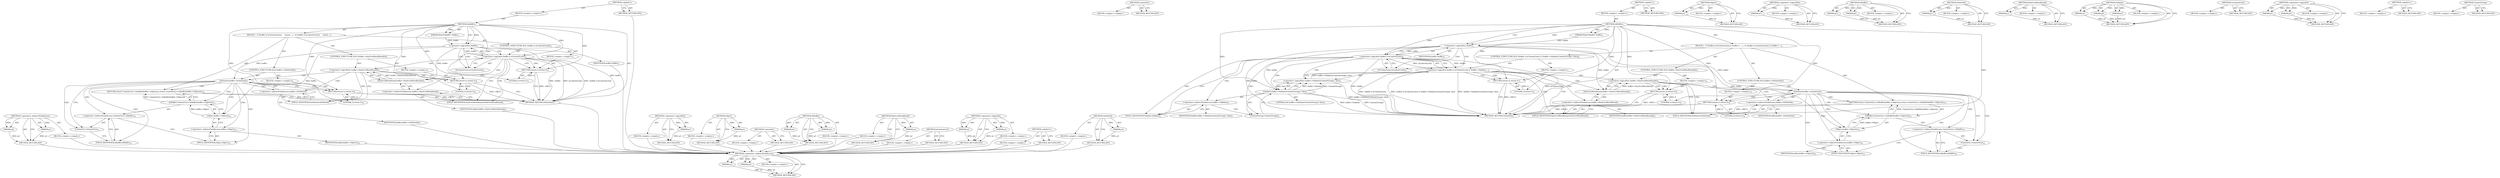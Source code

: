 digraph "ContextGroup" {
vulnerable_82 [label=<(METHOD,&lt;operator&gt;.indirectFieldAccess)>];
vulnerable_83 [label=<(PARAM,p1)>];
vulnerable_84 [label=<(PARAM,p2)>];
vulnerable_85 [label=<(BLOCK,&lt;empty&gt;,&lt;empty&gt;)>];
vulnerable_86 [label=<(METHOD_RETURN,ANY)>];
vulnerable_6 [label=<(METHOD,&lt;global&gt;)<SUB>1</SUB>>];
vulnerable_7 [label=<(BLOCK,&lt;empty&gt;,&lt;empty&gt;)<SUB>1</SUB>>];
vulnerable_8 [label=<(METHOD,isBuffer)<SUB>1</SUB>>];
vulnerable_9 [label=<(PARAM,WebGLBuffer* buffer)<SUB>1</SUB>>];
vulnerable_10 [label=<(BLOCK,{
  if (!buffer || isContextLost())
     return...,{
  if (!buffer || isContextLost())
     return...)<SUB>1</SUB>>];
vulnerable_11 [label=<(CONTROL_STRUCTURE,IF,if (!buffer || isContextLost()))<SUB>2</SUB>>];
vulnerable_12 [label=<(&lt;operator&gt;.logicalOr,!buffer || isContextLost())<SUB>2</SUB>>];
vulnerable_13 [label=<(&lt;operator&gt;.logicalNot,!buffer)<SUB>2</SUB>>];
vulnerable_14 [label=<(IDENTIFIER,buffer,!buffer)<SUB>2</SUB>>];
vulnerable_15 [label=<(isContextLost,isContextLost())<SUB>2</SUB>>];
vulnerable_16 [label=<(BLOCK,&lt;empty&gt;,&lt;empty&gt;)<SUB>3</SUB>>];
vulnerable_17 [label=<(RETURN,return 0;,return 0;)<SUB>3</SUB>>];
vulnerable_18 [label=<(LITERAL,0,return 0;)<SUB>3</SUB>>];
vulnerable_19 [label=<(CONTROL_STRUCTURE,IF,if (!buffer-&gt;HasEverBeenBound()))<SUB>5</SUB>>];
vulnerable_20 [label=<(&lt;operator&gt;.logicalNot,!buffer-&gt;HasEverBeenBound())<SUB>5</SUB>>];
vulnerable_21 [label=<(HasEverBeenBound,buffer-&gt;HasEverBeenBound())<SUB>5</SUB>>];
vulnerable_22 [label=<(&lt;operator&gt;.indirectFieldAccess,buffer-&gt;HasEverBeenBound)<SUB>5</SUB>>];
vulnerable_23 [label=<(IDENTIFIER,buffer,buffer-&gt;HasEverBeenBound())<SUB>5</SUB>>];
vulnerable_24 [label=<(FIELD_IDENTIFIER,HasEverBeenBound,HasEverBeenBound)<SUB>5</SUB>>];
vulnerable_25 [label=<(BLOCK,&lt;empty&gt;,&lt;empty&gt;)<SUB>6</SUB>>];
vulnerable_26 [label=<(RETURN,return 0;,return 0;)<SUB>6</SUB>>];
vulnerable_27 [label=<(LITERAL,0,return 0;)<SUB>6</SUB>>];
vulnerable_28 [label=<(CONTROL_STRUCTURE,IF,if (buffer-&gt;IsDeleted()))<SUB>7</SUB>>];
vulnerable_29 [label=<(IsDeleted,buffer-&gt;IsDeleted())<SUB>7</SUB>>];
vulnerable_30 [label=<(&lt;operator&gt;.indirectFieldAccess,buffer-&gt;IsDeleted)<SUB>7</SUB>>];
vulnerable_31 [label=<(IDENTIFIER,buffer,buffer-&gt;IsDeleted())<SUB>7</SUB>>];
vulnerable_32 [label=<(FIELD_IDENTIFIER,IsDeleted,IsDeleted)<SUB>7</SUB>>];
vulnerable_33 [label=<(BLOCK,&lt;empty&gt;,&lt;empty&gt;)<SUB>8</SUB>>];
vulnerable_34 [label=<(RETURN,return 0;,return 0;)<SUB>8</SUB>>];
vulnerable_35 [label=<(LITERAL,0,return 0;)<SUB>8</SUB>>];
vulnerable_36 [label=<(RETURN,return ContextGL()-&gt;IsBuffer(buffer-&gt;Object());,return ContextGL()-&gt;IsBuffer(buffer-&gt;Object());)<SUB>10</SUB>>];
vulnerable_37 [label=<(IsBuffer,ContextGL()-&gt;IsBuffer(buffer-&gt;Object()))<SUB>10</SUB>>];
vulnerable_38 [label=<(&lt;operator&gt;.indirectFieldAccess,ContextGL()-&gt;IsBuffer)<SUB>10</SUB>>];
vulnerable_39 [label=<(ContextGL,ContextGL())<SUB>10</SUB>>];
vulnerable_40 [label=<(FIELD_IDENTIFIER,IsBuffer,IsBuffer)<SUB>10</SUB>>];
vulnerable_41 [label=<(Object,buffer-&gt;Object())<SUB>10</SUB>>];
vulnerable_42 [label=<(&lt;operator&gt;.indirectFieldAccess,buffer-&gt;Object)<SUB>10</SUB>>];
vulnerable_43 [label=<(IDENTIFIER,buffer,buffer-&gt;Object())<SUB>10</SUB>>];
vulnerable_44 [label=<(FIELD_IDENTIFIER,Object,Object)<SUB>10</SUB>>];
vulnerable_45 [label=<(METHOD_RETURN,GLboolean)<SUB>1</SUB>>];
vulnerable_47 [label=<(METHOD_RETURN,ANY)<SUB>1</SUB>>];
vulnerable_71 [label=<(METHOD,&lt;operator&gt;.logicalNot)>];
vulnerable_72 [label=<(PARAM,p1)>];
vulnerable_73 [label=<(BLOCK,&lt;empty&gt;,&lt;empty&gt;)>];
vulnerable_74 [label=<(METHOD_RETURN,ANY)>];
vulnerable_99 [label=<(METHOD,Object)>];
vulnerable_100 [label=<(PARAM,p1)>];
vulnerable_101 [label=<(BLOCK,&lt;empty&gt;,&lt;empty&gt;)>];
vulnerable_102 [label=<(METHOD_RETURN,ANY)>];
vulnerable_96 [label=<(METHOD,ContextGL)>];
vulnerable_97 [label=<(BLOCK,&lt;empty&gt;,&lt;empty&gt;)>];
vulnerable_98 [label=<(METHOD_RETURN,ANY)>];
vulnerable_91 [label=<(METHOD,IsBuffer)>];
vulnerable_92 [label=<(PARAM,p1)>];
vulnerable_93 [label=<(PARAM,p2)>];
vulnerable_94 [label=<(BLOCK,&lt;empty&gt;,&lt;empty&gt;)>];
vulnerable_95 [label=<(METHOD_RETURN,ANY)>];
vulnerable_78 [label=<(METHOD,HasEverBeenBound)>];
vulnerable_79 [label=<(PARAM,p1)>];
vulnerable_80 [label=<(BLOCK,&lt;empty&gt;,&lt;empty&gt;)>];
vulnerable_81 [label=<(METHOD_RETURN,ANY)>];
vulnerable_75 [label=<(METHOD,isContextLost)>];
vulnerable_76 [label=<(BLOCK,&lt;empty&gt;,&lt;empty&gt;)>];
vulnerable_77 [label=<(METHOD_RETURN,ANY)>];
vulnerable_66 [label=<(METHOD,&lt;operator&gt;.logicalOr)>];
vulnerable_67 [label=<(PARAM,p1)>];
vulnerable_68 [label=<(PARAM,p2)>];
vulnerable_69 [label=<(BLOCK,&lt;empty&gt;,&lt;empty&gt;)>];
vulnerable_70 [label=<(METHOD_RETURN,ANY)>];
vulnerable_60 [label=<(METHOD,&lt;global&gt;)<SUB>1</SUB>>];
vulnerable_61 [label=<(BLOCK,&lt;empty&gt;,&lt;empty&gt;)>];
vulnerable_62 [label=<(METHOD_RETURN,ANY)>];
vulnerable_87 [label=<(METHOD,IsDeleted)>];
vulnerable_88 [label=<(PARAM,p1)>];
vulnerable_89 [label=<(BLOCK,&lt;empty&gt;,&lt;empty&gt;)>];
vulnerable_90 [label=<(METHOD_RETURN,ANY)>];
fixed_92 [label=<(METHOD,&lt;operator&gt;.indirectFieldAccess)>];
fixed_93 [label=<(PARAM,p1)>];
fixed_94 [label=<(PARAM,p2)>];
fixed_95 [label=<(BLOCK,&lt;empty&gt;,&lt;empty&gt;)>];
fixed_96 [label=<(METHOD_RETURN,ANY)>];
fixed_113 [label=<(METHOD,ContextGL)>];
fixed_114 [label=<(BLOCK,&lt;empty&gt;,&lt;empty&gt;)>];
fixed_115 [label=<(METHOD_RETURN,ANY)>];
fixed_6 [label=<(METHOD,&lt;global&gt;)<SUB>1</SUB>>];
fixed_7 [label=<(BLOCK,&lt;empty&gt;,&lt;empty&gt;)<SUB>1</SUB>>];
fixed_8 [label=<(METHOD,isBuffer)<SUB>1</SUB>>];
fixed_9 [label=<(PARAM,WebGLBuffer* buffer)<SUB>1</SUB>>];
fixed_10 [label=<(BLOCK,{
  if (!buffer || isContextLost() || !buffer-&gt;...,{
  if (!buffer || isContextLost() || !buffer-&gt;...)<SUB>1</SUB>>];
fixed_11 [label=<(CONTROL_STRUCTURE,IF,if (!buffer || isContextLost() || !buffer-&gt;Validate(ContextGroup(), this)))<SUB>2</SUB>>];
fixed_12 [label=<(&lt;operator&gt;.logicalOr,!buffer || isContextLost() || !buffer-&gt;Validate...)<SUB>2</SUB>>];
fixed_13 [label=<(&lt;operator&gt;.logicalOr,!buffer || isContextLost())<SUB>2</SUB>>];
fixed_14 [label=<(&lt;operator&gt;.logicalNot,!buffer)<SUB>2</SUB>>];
fixed_15 [label=<(IDENTIFIER,buffer,!buffer)<SUB>2</SUB>>];
fixed_16 [label=<(isContextLost,isContextLost())<SUB>2</SUB>>];
fixed_17 [label=<(&lt;operator&gt;.logicalNot,!buffer-&gt;Validate(ContextGroup(), this))<SUB>2</SUB>>];
fixed_18 [label=<(Validate,buffer-&gt;Validate(ContextGroup(), this))<SUB>2</SUB>>];
fixed_19 [label=<(&lt;operator&gt;.indirectFieldAccess,buffer-&gt;Validate)<SUB>2</SUB>>];
fixed_20 [label=<(IDENTIFIER,buffer,buffer-&gt;Validate(ContextGroup(), this))<SUB>2</SUB>>];
fixed_21 [label=<(FIELD_IDENTIFIER,Validate,Validate)<SUB>2</SUB>>];
fixed_22 [label=<(ContextGroup,ContextGroup())<SUB>2</SUB>>];
fixed_23 [label=<(LITERAL,this,buffer-&gt;Validate(ContextGroup(), this))<SUB>2</SUB>>];
fixed_24 [label=<(BLOCK,&lt;empty&gt;,&lt;empty&gt;)<SUB>3</SUB>>];
fixed_25 [label=<(RETURN,return 0;,return 0;)<SUB>3</SUB>>];
fixed_26 [label=<(LITERAL,0,return 0;)<SUB>3</SUB>>];
fixed_27 [label=<(CONTROL_STRUCTURE,IF,if (!buffer-&gt;HasEverBeenBound()))<SUB>5</SUB>>];
fixed_28 [label=<(&lt;operator&gt;.logicalNot,!buffer-&gt;HasEverBeenBound())<SUB>5</SUB>>];
fixed_29 [label=<(HasEverBeenBound,buffer-&gt;HasEverBeenBound())<SUB>5</SUB>>];
fixed_30 [label=<(&lt;operator&gt;.indirectFieldAccess,buffer-&gt;HasEverBeenBound)<SUB>5</SUB>>];
fixed_31 [label=<(IDENTIFIER,buffer,buffer-&gt;HasEverBeenBound())<SUB>5</SUB>>];
fixed_32 [label=<(FIELD_IDENTIFIER,HasEverBeenBound,HasEverBeenBound)<SUB>5</SUB>>];
fixed_33 [label=<(BLOCK,&lt;empty&gt;,&lt;empty&gt;)<SUB>6</SUB>>];
fixed_34 [label=<(RETURN,return 0;,return 0;)<SUB>6</SUB>>];
fixed_35 [label=<(LITERAL,0,return 0;)<SUB>6</SUB>>];
fixed_36 [label=<(CONTROL_STRUCTURE,IF,if (buffer-&gt;IsDeleted()))<SUB>7</SUB>>];
fixed_37 [label=<(IsDeleted,buffer-&gt;IsDeleted())<SUB>7</SUB>>];
fixed_38 [label=<(&lt;operator&gt;.indirectFieldAccess,buffer-&gt;IsDeleted)<SUB>7</SUB>>];
fixed_39 [label=<(IDENTIFIER,buffer,buffer-&gt;IsDeleted())<SUB>7</SUB>>];
fixed_40 [label=<(FIELD_IDENTIFIER,IsDeleted,IsDeleted)<SUB>7</SUB>>];
fixed_41 [label=<(BLOCK,&lt;empty&gt;,&lt;empty&gt;)<SUB>8</SUB>>];
fixed_42 [label=<(RETURN,return 0;,return 0;)<SUB>8</SUB>>];
fixed_43 [label=<(LITERAL,0,return 0;)<SUB>8</SUB>>];
fixed_44 [label=<(RETURN,return ContextGL()-&gt;IsBuffer(buffer-&gt;Object());,return ContextGL()-&gt;IsBuffer(buffer-&gt;Object());)<SUB>10</SUB>>];
fixed_45 [label=<(IsBuffer,ContextGL()-&gt;IsBuffer(buffer-&gt;Object()))<SUB>10</SUB>>];
fixed_46 [label=<(&lt;operator&gt;.indirectFieldAccess,ContextGL()-&gt;IsBuffer)<SUB>10</SUB>>];
fixed_47 [label=<(ContextGL,ContextGL())<SUB>10</SUB>>];
fixed_48 [label=<(FIELD_IDENTIFIER,IsBuffer,IsBuffer)<SUB>10</SUB>>];
fixed_49 [label=<(Object,buffer-&gt;Object())<SUB>10</SUB>>];
fixed_50 [label=<(&lt;operator&gt;.indirectFieldAccess,buffer-&gt;Object)<SUB>10</SUB>>];
fixed_51 [label=<(IDENTIFIER,buffer,buffer-&gt;Object())<SUB>10</SUB>>];
fixed_52 [label=<(FIELD_IDENTIFIER,Object,Object)<SUB>10</SUB>>];
fixed_53 [label=<(METHOD_RETURN,GLboolean)<SUB>1</SUB>>];
fixed_55 [label=<(METHOD_RETURN,ANY)<SUB>1</SUB>>];
fixed_116 [label=<(METHOD,Object)>];
fixed_117 [label=<(PARAM,p1)>];
fixed_118 [label=<(BLOCK,&lt;empty&gt;,&lt;empty&gt;)>];
fixed_119 [label=<(METHOD_RETURN,ANY)>];
fixed_79 [label=<(METHOD,&lt;operator&gt;.logicalNot)>];
fixed_80 [label=<(PARAM,p1)>];
fixed_81 [label=<(BLOCK,&lt;empty&gt;,&lt;empty&gt;)>];
fixed_82 [label=<(METHOD_RETURN,ANY)>];
fixed_108 [label=<(METHOD,IsBuffer)>];
fixed_109 [label=<(PARAM,p1)>];
fixed_110 [label=<(PARAM,p2)>];
fixed_111 [label=<(BLOCK,&lt;empty&gt;,&lt;empty&gt;)>];
fixed_112 [label=<(METHOD_RETURN,ANY)>];
fixed_104 [label=<(METHOD,IsDeleted)>];
fixed_105 [label=<(PARAM,p1)>];
fixed_106 [label=<(BLOCK,&lt;empty&gt;,&lt;empty&gt;)>];
fixed_107 [label=<(METHOD_RETURN,ANY)>];
fixed_100 [label=<(METHOD,HasEverBeenBound)>];
fixed_101 [label=<(PARAM,p1)>];
fixed_102 [label=<(BLOCK,&lt;empty&gt;,&lt;empty&gt;)>];
fixed_103 [label=<(METHOD_RETURN,ANY)>];
fixed_86 [label=<(METHOD,Validate)>];
fixed_87 [label=<(PARAM,p1)>];
fixed_88 [label=<(PARAM,p2)>];
fixed_89 [label=<(PARAM,p3)>];
fixed_90 [label=<(BLOCK,&lt;empty&gt;,&lt;empty&gt;)>];
fixed_91 [label=<(METHOD_RETURN,ANY)>];
fixed_83 [label=<(METHOD,isContextLost)>];
fixed_84 [label=<(BLOCK,&lt;empty&gt;,&lt;empty&gt;)>];
fixed_85 [label=<(METHOD_RETURN,ANY)>];
fixed_74 [label=<(METHOD,&lt;operator&gt;.logicalOr)>];
fixed_75 [label=<(PARAM,p1)>];
fixed_76 [label=<(PARAM,p2)>];
fixed_77 [label=<(BLOCK,&lt;empty&gt;,&lt;empty&gt;)>];
fixed_78 [label=<(METHOD_RETURN,ANY)>];
fixed_68 [label=<(METHOD,&lt;global&gt;)<SUB>1</SUB>>];
fixed_69 [label=<(BLOCK,&lt;empty&gt;,&lt;empty&gt;)>];
fixed_70 [label=<(METHOD_RETURN,ANY)>];
fixed_97 [label=<(METHOD,ContextGroup)>];
fixed_98 [label=<(BLOCK,&lt;empty&gt;,&lt;empty&gt;)>];
fixed_99 [label=<(METHOD_RETURN,ANY)>];
vulnerable_82 -> vulnerable_83  [key=0, label="AST: "];
vulnerable_82 -> vulnerable_83  [key=1, label="DDG: "];
vulnerable_82 -> vulnerable_85  [key=0, label="AST: "];
vulnerable_82 -> vulnerable_84  [key=0, label="AST: "];
vulnerable_82 -> vulnerable_84  [key=1, label="DDG: "];
vulnerable_82 -> vulnerable_86  [key=0, label="AST: "];
vulnerable_82 -> vulnerable_86  [key=1, label="CFG: "];
vulnerable_83 -> vulnerable_86  [key=0, label="DDG: p1"];
vulnerable_84 -> vulnerable_86  [key=0, label="DDG: p2"];
vulnerable_85 -> fixed_92  [key=0];
vulnerable_86 -> fixed_92  [key=0];
vulnerable_6 -> vulnerable_7  [key=0, label="AST: "];
vulnerable_6 -> vulnerable_47  [key=0, label="AST: "];
vulnerable_6 -> vulnerable_47  [key=1, label="CFG: "];
vulnerable_7 -> vulnerable_8  [key=0, label="AST: "];
vulnerable_8 -> vulnerable_9  [key=0, label="AST: "];
vulnerable_8 -> vulnerable_9  [key=1, label="DDG: "];
vulnerable_8 -> vulnerable_10  [key=0, label="AST: "];
vulnerable_8 -> vulnerable_45  [key=0, label="AST: "];
vulnerable_8 -> vulnerable_13  [key=0, label="CFG: "];
vulnerable_8 -> vulnerable_13  [key=1, label="DDG: "];
vulnerable_8 -> vulnerable_12  [key=0, label="DDG: "];
vulnerable_8 -> vulnerable_17  [key=0, label="DDG: "];
vulnerable_8 -> vulnerable_26  [key=0, label="DDG: "];
vulnerable_8 -> vulnerable_34  [key=0, label="DDG: "];
vulnerable_8 -> vulnerable_18  [key=0, label="DDG: "];
vulnerable_8 -> vulnerable_27  [key=0, label="DDG: "];
vulnerable_8 -> vulnerable_35  [key=0, label="DDG: "];
vulnerable_9 -> vulnerable_13  [key=0, label="DDG: buffer"];
vulnerable_10 -> vulnerable_11  [key=0, label="AST: "];
vulnerable_10 -> vulnerable_19  [key=0, label="AST: "];
vulnerable_10 -> vulnerable_28  [key=0, label="AST: "];
vulnerable_10 -> vulnerable_36  [key=0, label="AST: "];
vulnerable_11 -> vulnerable_12  [key=0, label="AST: "];
vulnerable_11 -> vulnerable_16  [key=0, label="AST: "];
vulnerable_12 -> vulnerable_13  [key=0, label="AST: "];
vulnerable_12 -> vulnerable_15  [key=0, label="AST: "];
vulnerable_12 -> vulnerable_17  [key=0, label="CFG: "];
vulnerable_12 -> vulnerable_17  [key=1, label="CDG: "];
vulnerable_12 -> vulnerable_24  [key=0, label="CFG: "];
vulnerable_12 -> vulnerable_24  [key=1, label="CDG: "];
vulnerable_12 -> vulnerable_45  [key=0, label="DDG: !buffer"];
vulnerable_12 -> vulnerable_45  [key=1, label="DDG: isContextLost()"];
vulnerable_12 -> vulnerable_45  [key=2, label="DDG: !buffer || isContextLost()"];
vulnerable_12 -> vulnerable_21  [key=0, label="CDG: "];
vulnerable_12 -> vulnerable_20  [key=0, label="CDG: "];
vulnerable_12 -> vulnerable_22  [key=0, label="CDG: "];
vulnerable_13 -> vulnerable_14  [key=0, label="AST: "];
vulnerable_13 -> vulnerable_15  [key=0, label="CFG: "];
vulnerable_13 -> vulnerable_15  [key=1, label="CDG: "];
vulnerable_13 -> vulnerable_12  [key=0, label="CFG: "];
vulnerable_13 -> vulnerable_12  [key=1, label="DDG: buffer"];
vulnerable_13 -> vulnerable_45  [key=0, label="DDG: buffer"];
vulnerable_13 -> vulnerable_29  [key=0, label="DDG: buffer"];
vulnerable_13 -> vulnerable_21  [key=0, label="DDG: buffer"];
vulnerable_13 -> vulnerable_41  [key=0, label="DDG: buffer"];
vulnerable_14 -> fixed_92  [key=0];
vulnerable_15 -> vulnerable_12  [key=0, label="CFG: "];
vulnerable_16 -> vulnerable_17  [key=0, label="AST: "];
vulnerable_17 -> vulnerable_18  [key=0, label="AST: "];
vulnerable_17 -> vulnerable_45  [key=0, label="CFG: "];
vulnerable_17 -> vulnerable_45  [key=1, label="DDG: &lt;RET&gt;"];
vulnerable_18 -> vulnerable_17  [key=0, label="DDG: 0"];
vulnerable_19 -> vulnerable_20  [key=0, label="AST: "];
vulnerable_19 -> vulnerable_25  [key=0, label="AST: "];
vulnerable_20 -> vulnerable_21  [key=0, label="AST: "];
vulnerable_20 -> vulnerable_26  [key=0, label="CFG: "];
vulnerable_20 -> vulnerable_26  [key=1, label="CDG: "];
vulnerable_20 -> vulnerable_32  [key=0, label="CFG: "];
vulnerable_20 -> vulnerable_32  [key=1, label="CDG: "];
vulnerable_20 -> vulnerable_30  [key=0, label="CDG: "];
vulnerable_20 -> vulnerable_29  [key=0, label="CDG: "];
vulnerable_21 -> vulnerable_22  [key=0, label="AST: "];
vulnerable_21 -> vulnerable_20  [key=0, label="CFG: "];
vulnerable_21 -> vulnerable_20  [key=1, label="DDG: buffer-&gt;HasEverBeenBound"];
vulnerable_22 -> vulnerable_23  [key=0, label="AST: "];
vulnerable_22 -> vulnerable_24  [key=0, label="AST: "];
vulnerable_22 -> vulnerable_21  [key=0, label="CFG: "];
vulnerable_23 -> fixed_92  [key=0];
vulnerable_24 -> vulnerable_22  [key=0, label="CFG: "];
vulnerable_25 -> vulnerable_26  [key=0, label="AST: "];
vulnerable_26 -> vulnerable_27  [key=0, label="AST: "];
vulnerable_26 -> vulnerable_45  [key=0, label="CFG: "];
vulnerable_26 -> vulnerable_45  [key=1, label="DDG: &lt;RET&gt;"];
vulnerable_27 -> vulnerable_26  [key=0, label="DDG: 0"];
vulnerable_28 -> vulnerable_29  [key=0, label="AST: "];
vulnerable_28 -> vulnerable_33  [key=0, label="AST: "];
vulnerable_29 -> vulnerable_30  [key=0, label="AST: "];
vulnerable_29 -> vulnerable_39  [key=0, label="CFG: "];
vulnerable_29 -> vulnerable_39  [key=1, label="CDG: "];
vulnerable_29 -> vulnerable_34  [key=0, label="CFG: "];
vulnerable_29 -> vulnerable_34  [key=1, label="CDG: "];
vulnerable_29 -> vulnerable_42  [key=0, label="CDG: "];
vulnerable_29 -> vulnerable_36  [key=0, label="CDG: "];
vulnerable_29 -> vulnerable_37  [key=0, label="CDG: "];
vulnerable_29 -> vulnerable_38  [key=0, label="CDG: "];
vulnerable_29 -> vulnerable_41  [key=0, label="CDG: "];
vulnerable_29 -> vulnerable_40  [key=0, label="CDG: "];
vulnerable_29 -> vulnerable_44  [key=0, label="CDG: "];
vulnerable_30 -> vulnerable_31  [key=0, label="AST: "];
vulnerable_30 -> vulnerable_32  [key=0, label="AST: "];
vulnerable_30 -> vulnerable_29  [key=0, label="CFG: "];
vulnerable_31 -> fixed_92  [key=0];
vulnerable_32 -> vulnerable_30  [key=0, label="CFG: "];
vulnerable_33 -> vulnerable_34  [key=0, label="AST: "];
vulnerable_34 -> vulnerable_35  [key=0, label="AST: "];
vulnerable_34 -> vulnerable_45  [key=0, label="CFG: "];
vulnerable_34 -> vulnerable_45  [key=1, label="DDG: &lt;RET&gt;"];
vulnerable_35 -> vulnerable_34  [key=0, label="DDG: 0"];
vulnerable_36 -> vulnerable_37  [key=0, label="AST: "];
vulnerable_36 -> vulnerable_45  [key=0, label="CFG: "];
vulnerable_36 -> vulnerable_45  [key=1, label="DDG: &lt;RET&gt;"];
vulnerable_37 -> vulnerable_38  [key=0, label="AST: "];
vulnerable_37 -> vulnerable_41  [key=0, label="AST: "];
vulnerable_37 -> vulnerable_36  [key=0, label="CFG: "];
vulnerable_37 -> vulnerable_36  [key=1, label="DDG: ContextGL()-&gt;IsBuffer(buffer-&gt;Object())"];
vulnerable_38 -> vulnerable_39  [key=0, label="AST: "];
vulnerable_38 -> vulnerable_40  [key=0, label="AST: "];
vulnerable_38 -> vulnerable_44  [key=0, label="CFG: "];
vulnerable_39 -> vulnerable_40  [key=0, label="CFG: "];
vulnerable_40 -> vulnerable_38  [key=0, label="CFG: "];
vulnerable_41 -> vulnerable_42  [key=0, label="AST: "];
vulnerable_41 -> vulnerable_37  [key=0, label="CFG: "];
vulnerable_41 -> vulnerable_37  [key=1, label="DDG: buffer-&gt;Object"];
vulnerable_42 -> vulnerable_43  [key=0, label="AST: "];
vulnerable_42 -> vulnerable_44  [key=0, label="AST: "];
vulnerable_42 -> vulnerable_41  [key=0, label="CFG: "];
vulnerable_43 -> fixed_92  [key=0];
vulnerable_44 -> vulnerable_42  [key=0, label="CFG: "];
vulnerable_45 -> fixed_92  [key=0];
vulnerable_47 -> fixed_92  [key=0];
vulnerable_71 -> vulnerable_72  [key=0, label="AST: "];
vulnerable_71 -> vulnerable_72  [key=1, label="DDG: "];
vulnerable_71 -> vulnerable_73  [key=0, label="AST: "];
vulnerable_71 -> vulnerable_74  [key=0, label="AST: "];
vulnerable_71 -> vulnerable_74  [key=1, label="CFG: "];
vulnerable_72 -> vulnerable_74  [key=0, label="DDG: p1"];
vulnerable_73 -> fixed_92  [key=0];
vulnerable_74 -> fixed_92  [key=0];
vulnerable_99 -> vulnerable_100  [key=0, label="AST: "];
vulnerable_99 -> vulnerable_100  [key=1, label="DDG: "];
vulnerable_99 -> vulnerable_101  [key=0, label="AST: "];
vulnerable_99 -> vulnerable_102  [key=0, label="AST: "];
vulnerable_99 -> vulnerable_102  [key=1, label="CFG: "];
vulnerable_100 -> vulnerable_102  [key=0, label="DDG: p1"];
vulnerable_101 -> fixed_92  [key=0];
vulnerable_102 -> fixed_92  [key=0];
vulnerable_96 -> vulnerable_97  [key=0, label="AST: "];
vulnerable_96 -> vulnerable_98  [key=0, label="AST: "];
vulnerable_96 -> vulnerable_98  [key=1, label="CFG: "];
vulnerable_97 -> fixed_92  [key=0];
vulnerable_98 -> fixed_92  [key=0];
vulnerable_91 -> vulnerable_92  [key=0, label="AST: "];
vulnerable_91 -> vulnerable_92  [key=1, label="DDG: "];
vulnerable_91 -> vulnerable_94  [key=0, label="AST: "];
vulnerable_91 -> vulnerable_93  [key=0, label="AST: "];
vulnerable_91 -> vulnerable_93  [key=1, label="DDG: "];
vulnerable_91 -> vulnerable_95  [key=0, label="AST: "];
vulnerable_91 -> vulnerable_95  [key=1, label="CFG: "];
vulnerable_92 -> vulnerable_95  [key=0, label="DDG: p1"];
vulnerable_93 -> vulnerable_95  [key=0, label="DDG: p2"];
vulnerable_94 -> fixed_92  [key=0];
vulnerable_95 -> fixed_92  [key=0];
vulnerable_78 -> vulnerable_79  [key=0, label="AST: "];
vulnerable_78 -> vulnerable_79  [key=1, label="DDG: "];
vulnerable_78 -> vulnerable_80  [key=0, label="AST: "];
vulnerable_78 -> vulnerable_81  [key=0, label="AST: "];
vulnerable_78 -> vulnerable_81  [key=1, label="CFG: "];
vulnerable_79 -> vulnerable_81  [key=0, label="DDG: p1"];
vulnerable_80 -> fixed_92  [key=0];
vulnerable_81 -> fixed_92  [key=0];
vulnerable_75 -> vulnerable_76  [key=0, label="AST: "];
vulnerable_75 -> vulnerable_77  [key=0, label="AST: "];
vulnerable_75 -> vulnerable_77  [key=1, label="CFG: "];
vulnerable_76 -> fixed_92  [key=0];
vulnerable_77 -> fixed_92  [key=0];
vulnerable_66 -> vulnerable_67  [key=0, label="AST: "];
vulnerable_66 -> vulnerable_67  [key=1, label="DDG: "];
vulnerable_66 -> vulnerable_69  [key=0, label="AST: "];
vulnerable_66 -> vulnerable_68  [key=0, label="AST: "];
vulnerable_66 -> vulnerable_68  [key=1, label="DDG: "];
vulnerable_66 -> vulnerable_70  [key=0, label="AST: "];
vulnerable_66 -> vulnerable_70  [key=1, label="CFG: "];
vulnerable_67 -> vulnerable_70  [key=0, label="DDG: p1"];
vulnerable_68 -> vulnerable_70  [key=0, label="DDG: p2"];
vulnerable_69 -> fixed_92  [key=0];
vulnerable_70 -> fixed_92  [key=0];
vulnerable_60 -> vulnerable_61  [key=0, label="AST: "];
vulnerable_60 -> vulnerable_62  [key=0, label="AST: "];
vulnerable_60 -> vulnerable_62  [key=1, label="CFG: "];
vulnerable_61 -> fixed_92  [key=0];
vulnerable_62 -> fixed_92  [key=0];
vulnerable_87 -> vulnerable_88  [key=0, label="AST: "];
vulnerable_87 -> vulnerable_88  [key=1, label="DDG: "];
vulnerable_87 -> vulnerable_89  [key=0, label="AST: "];
vulnerable_87 -> vulnerable_90  [key=0, label="AST: "];
vulnerable_87 -> vulnerable_90  [key=1, label="CFG: "];
vulnerable_88 -> vulnerable_90  [key=0, label="DDG: p1"];
vulnerable_89 -> fixed_92  [key=0];
vulnerable_90 -> fixed_92  [key=0];
fixed_92 -> fixed_93  [key=0, label="AST: "];
fixed_92 -> fixed_93  [key=1, label="DDG: "];
fixed_92 -> fixed_95  [key=0, label="AST: "];
fixed_92 -> fixed_94  [key=0, label="AST: "];
fixed_92 -> fixed_94  [key=1, label="DDG: "];
fixed_92 -> fixed_96  [key=0, label="AST: "];
fixed_92 -> fixed_96  [key=1, label="CFG: "];
fixed_93 -> fixed_96  [key=0, label="DDG: p1"];
fixed_94 -> fixed_96  [key=0, label="DDG: p2"];
fixed_113 -> fixed_114  [key=0, label="AST: "];
fixed_113 -> fixed_115  [key=0, label="AST: "];
fixed_113 -> fixed_115  [key=1, label="CFG: "];
fixed_6 -> fixed_7  [key=0, label="AST: "];
fixed_6 -> fixed_55  [key=0, label="AST: "];
fixed_6 -> fixed_55  [key=1, label="CFG: "];
fixed_7 -> fixed_8  [key=0, label="AST: "];
fixed_8 -> fixed_9  [key=0, label="AST: "];
fixed_8 -> fixed_9  [key=1, label="DDG: "];
fixed_8 -> fixed_10  [key=0, label="AST: "];
fixed_8 -> fixed_53  [key=0, label="AST: "];
fixed_8 -> fixed_14  [key=0, label="CFG: "];
fixed_8 -> fixed_14  [key=1, label="DDG: "];
fixed_8 -> fixed_25  [key=0, label="DDG: "];
fixed_8 -> fixed_34  [key=0, label="DDG: "];
fixed_8 -> fixed_42  [key=0, label="DDG: "];
fixed_8 -> fixed_13  [key=0, label="DDG: "];
fixed_8 -> fixed_26  [key=0, label="DDG: "];
fixed_8 -> fixed_35  [key=0, label="DDG: "];
fixed_8 -> fixed_43  [key=0, label="DDG: "];
fixed_8 -> fixed_18  [key=0, label="DDG: "];
fixed_9 -> fixed_14  [key=0, label="DDG: buffer"];
fixed_10 -> fixed_11  [key=0, label="AST: "];
fixed_10 -> fixed_27  [key=0, label="AST: "];
fixed_10 -> fixed_36  [key=0, label="AST: "];
fixed_10 -> fixed_44  [key=0, label="AST: "];
fixed_11 -> fixed_12  [key=0, label="AST: "];
fixed_11 -> fixed_24  [key=0, label="AST: "];
fixed_12 -> fixed_13  [key=0, label="AST: "];
fixed_12 -> fixed_17  [key=0, label="AST: "];
fixed_12 -> fixed_25  [key=0, label="CFG: "];
fixed_12 -> fixed_25  [key=1, label="CDG: "];
fixed_12 -> fixed_32  [key=0, label="CFG: "];
fixed_12 -> fixed_32  [key=1, label="CDG: "];
fixed_12 -> fixed_53  [key=0, label="DDG: !buffer || isContextLost()"];
fixed_12 -> fixed_53  [key=1, label="DDG: !buffer-&gt;Validate(ContextGroup(), this)"];
fixed_12 -> fixed_53  [key=2, label="DDG: !buffer || isContextLost() || !buffer-&gt;Validate(ContextGroup(), this)"];
fixed_12 -> fixed_30  [key=0, label="CDG: "];
fixed_12 -> fixed_28  [key=0, label="CDG: "];
fixed_12 -> fixed_29  [key=0, label="CDG: "];
fixed_13 -> fixed_14  [key=0, label="AST: "];
fixed_13 -> fixed_16  [key=0, label="AST: "];
fixed_13 -> fixed_12  [key=0, label="CFG: "];
fixed_13 -> fixed_12  [key=1, label="DDG: !buffer"];
fixed_13 -> fixed_12  [key=2, label="DDG: isContextLost()"];
fixed_13 -> fixed_21  [key=0, label="CFG: "];
fixed_13 -> fixed_21  [key=1, label="CDG: "];
fixed_13 -> fixed_53  [key=0, label="DDG: !buffer"];
fixed_13 -> fixed_53  [key=1, label="DDG: isContextLost()"];
fixed_13 -> fixed_17  [key=0, label="CDG: "];
fixed_13 -> fixed_19  [key=0, label="CDG: "];
fixed_13 -> fixed_22  [key=0, label="CDG: "];
fixed_13 -> fixed_18  [key=0, label="CDG: "];
fixed_14 -> fixed_15  [key=0, label="AST: "];
fixed_14 -> fixed_16  [key=0, label="CFG: "];
fixed_14 -> fixed_16  [key=1, label="CDG: "];
fixed_14 -> fixed_13  [key=0, label="CFG: "];
fixed_14 -> fixed_13  [key=1, label="DDG: buffer"];
fixed_14 -> fixed_53  [key=0, label="DDG: buffer"];
fixed_14 -> fixed_37  [key=0, label="DDG: buffer"];
fixed_14 -> fixed_29  [key=0, label="DDG: buffer"];
fixed_14 -> fixed_49  [key=0, label="DDG: buffer"];
fixed_14 -> fixed_18  [key=0, label="DDG: buffer"];
fixed_16 -> fixed_13  [key=0, label="CFG: "];
fixed_17 -> fixed_18  [key=0, label="AST: "];
fixed_17 -> fixed_12  [key=0, label="CFG: "];
fixed_17 -> fixed_12  [key=1, label="DDG: buffer-&gt;Validate(ContextGroup(), this)"];
fixed_17 -> fixed_53  [key=0, label="DDG: buffer-&gt;Validate(ContextGroup(), this)"];
fixed_18 -> fixed_19  [key=0, label="AST: "];
fixed_18 -> fixed_22  [key=0, label="AST: "];
fixed_18 -> fixed_23  [key=0, label="AST: "];
fixed_18 -> fixed_17  [key=0, label="CFG: "];
fixed_18 -> fixed_17  [key=1, label="DDG: buffer-&gt;Validate"];
fixed_18 -> fixed_17  [key=2, label="DDG: ContextGroup()"];
fixed_18 -> fixed_17  [key=3, label="DDG: this"];
fixed_18 -> fixed_53  [key=0, label="DDG: buffer-&gt;Validate"];
fixed_18 -> fixed_53  [key=1, label="DDG: ContextGroup()"];
fixed_19 -> fixed_20  [key=0, label="AST: "];
fixed_19 -> fixed_21  [key=0, label="AST: "];
fixed_19 -> fixed_22  [key=0, label="CFG: "];
fixed_21 -> fixed_19  [key=0, label="CFG: "];
fixed_22 -> fixed_18  [key=0, label="CFG: "];
fixed_24 -> fixed_25  [key=0, label="AST: "];
fixed_25 -> fixed_26  [key=0, label="AST: "];
fixed_25 -> fixed_53  [key=0, label="CFG: "];
fixed_25 -> fixed_53  [key=1, label="DDG: &lt;RET&gt;"];
fixed_26 -> fixed_25  [key=0, label="DDG: 0"];
fixed_27 -> fixed_28  [key=0, label="AST: "];
fixed_27 -> fixed_33  [key=0, label="AST: "];
fixed_28 -> fixed_29  [key=0, label="AST: "];
fixed_28 -> fixed_34  [key=0, label="CFG: "];
fixed_28 -> fixed_34  [key=1, label="CDG: "];
fixed_28 -> fixed_40  [key=0, label="CFG: "];
fixed_28 -> fixed_40  [key=1, label="CDG: "];
fixed_28 -> fixed_37  [key=0, label="CDG: "];
fixed_28 -> fixed_38  [key=0, label="CDG: "];
fixed_29 -> fixed_30  [key=0, label="AST: "];
fixed_29 -> fixed_28  [key=0, label="CFG: "];
fixed_29 -> fixed_28  [key=1, label="DDG: buffer-&gt;HasEverBeenBound"];
fixed_30 -> fixed_31  [key=0, label="AST: "];
fixed_30 -> fixed_32  [key=0, label="AST: "];
fixed_30 -> fixed_29  [key=0, label="CFG: "];
fixed_32 -> fixed_30  [key=0, label="CFG: "];
fixed_33 -> fixed_34  [key=0, label="AST: "];
fixed_34 -> fixed_35  [key=0, label="AST: "];
fixed_34 -> fixed_53  [key=0, label="CFG: "];
fixed_34 -> fixed_53  [key=1, label="DDG: &lt;RET&gt;"];
fixed_35 -> fixed_34  [key=0, label="DDG: 0"];
fixed_36 -> fixed_37  [key=0, label="AST: "];
fixed_36 -> fixed_41  [key=0, label="AST: "];
fixed_37 -> fixed_38  [key=0, label="AST: "];
fixed_37 -> fixed_47  [key=0, label="CFG: "];
fixed_37 -> fixed_47  [key=1, label="CDG: "];
fixed_37 -> fixed_42  [key=0, label="CFG: "];
fixed_37 -> fixed_42  [key=1, label="CDG: "];
fixed_37 -> fixed_48  [key=0, label="CDG: "];
fixed_37 -> fixed_49  [key=0, label="CDG: "];
fixed_37 -> fixed_52  [key=0, label="CDG: "];
fixed_37 -> fixed_46  [key=0, label="CDG: "];
fixed_37 -> fixed_45  [key=0, label="CDG: "];
fixed_37 -> fixed_50  [key=0, label="CDG: "];
fixed_37 -> fixed_44  [key=0, label="CDG: "];
fixed_38 -> fixed_39  [key=0, label="AST: "];
fixed_38 -> fixed_40  [key=0, label="AST: "];
fixed_38 -> fixed_37  [key=0, label="CFG: "];
fixed_40 -> fixed_38  [key=0, label="CFG: "];
fixed_41 -> fixed_42  [key=0, label="AST: "];
fixed_42 -> fixed_43  [key=0, label="AST: "];
fixed_42 -> fixed_53  [key=0, label="CFG: "];
fixed_42 -> fixed_53  [key=1, label="DDG: &lt;RET&gt;"];
fixed_43 -> fixed_42  [key=0, label="DDG: 0"];
fixed_44 -> fixed_45  [key=0, label="AST: "];
fixed_44 -> fixed_53  [key=0, label="CFG: "];
fixed_44 -> fixed_53  [key=1, label="DDG: &lt;RET&gt;"];
fixed_45 -> fixed_46  [key=0, label="AST: "];
fixed_45 -> fixed_49  [key=0, label="AST: "];
fixed_45 -> fixed_44  [key=0, label="CFG: "];
fixed_45 -> fixed_44  [key=1, label="DDG: ContextGL()-&gt;IsBuffer(buffer-&gt;Object())"];
fixed_46 -> fixed_47  [key=0, label="AST: "];
fixed_46 -> fixed_48  [key=0, label="AST: "];
fixed_46 -> fixed_52  [key=0, label="CFG: "];
fixed_47 -> fixed_48  [key=0, label="CFG: "];
fixed_48 -> fixed_46  [key=0, label="CFG: "];
fixed_49 -> fixed_50  [key=0, label="AST: "];
fixed_49 -> fixed_45  [key=0, label="CFG: "];
fixed_49 -> fixed_45  [key=1, label="DDG: buffer-&gt;Object"];
fixed_50 -> fixed_51  [key=0, label="AST: "];
fixed_50 -> fixed_52  [key=0, label="AST: "];
fixed_50 -> fixed_49  [key=0, label="CFG: "];
fixed_52 -> fixed_50  [key=0, label="CFG: "];
fixed_116 -> fixed_117  [key=0, label="AST: "];
fixed_116 -> fixed_117  [key=1, label="DDG: "];
fixed_116 -> fixed_118  [key=0, label="AST: "];
fixed_116 -> fixed_119  [key=0, label="AST: "];
fixed_116 -> fixed_119  [key=1, label="CFG: "];
fixed_117 -> fixed_119  [key=0, label="DDG: p1"];
fixed_79 -> fixed_80  [key=0, label="AST: "];
fixed_79 -> fixed_80  [key=1, label="DDG: "];
fixed_79 -> fixed_81  [key=0, label="AST: "];
fixed_79 -> fixed_82  [key=0, label="AST: "];
fixed_79 -> fixed_82  [key=1, label="CFG: "];
fixed_80 -> fixed_82  [key=0, label="DDG: p1"];
fixed_108 -> fixed_109  [key=0, label="AST: "];
fixed_108 -> fixed_109  [key=1, label="DDG: "];
fixed_108 -> fixed_111  [key=0, label="AST: "];
fixed_108 -> fixed_110  [key=0, label="AST: "];
fixed_108 -> fixed_110  [key=1, label="DDG: "];
fixed_108 -> fixed_112  [key=0, label="AST: "];
fixed_108 -> fixed_112  [key=1, label="CFG: "];
fixed_109 -> fixed_112  [key=0, label="DDG: p1"];
fixed_110 -> fixed_112  [key=0, label="DDG: p2"];
fixed_104 -> fixed_105  [key=0, label="AST: "];
fixed_104 -> fixed_105  [key=1, label="DDG: "];
fixed_104 -> fixed_106  [key=0, label="AST: "];
fixed_104 -> fixed_107  [key=0, label="AST: "];
fixed_104 -> fixed_107  [key=1, label="CFG: "];
fixed_105 -> fixed_107  [key=0, label="DDG: p1"];
fixed_100 -> fixed_101  [key=0, label="AST: "];
fixed_100 -> fixed_101  [key=1, label="DDG: "];
fixed_100 -> fixed_102  [key=0, label="AST: "];
fixed_100 -> fixed_103  [key=0, label="AST: "];
fixed_100 -> fixed_103  [key=1, label="CFG: "];
fixed_101 -> fixed_103  [key=0, label="DDG: p1"];
fixed_86 -> fixed_87  [key=0, label="AST: "];
fixed_86 -> fixed_87  [key=1, label="DDG: "];
fixed_86 -> fixed_90  [key=0, label="AST: "];
fixed_86 -> fixed_88  [key=0, label="AST: "];
fixed_86 -> fixed_88  [key=1, label="DDG: "];
fixed_86 -> fixed_91  [key=0, label="AST: "];
fixed_86 -> fixed_91  [key=1, label="CFG: "];
fixed_86 -> fixed_89  [key=0, label="AST: "];
fixed_86 -> fixed_89  [key=1, label="DDG: "];
fixed_87 -> fixed_91  [key=0, label="DDG: p1"];
fixed_88 -> fixed_91  [key=0, label="DDG: p2"];
fixed_89 -> fixed_91  [key=0, label="DDG: p3"];
fixed_83 -> fixed_84  [key=0, label="AST: "];
fixed_83 -> fixed_85  [key=0, label="AST: "];
fixed_83 -> fixed_85  [key=1, label="CFG: "];
fixed_74 -> fixed_75  [key=0, label="AST: "];
fixed_74 -> fixed_75  [key=1, label="DDG: "];
fixed_74 -> fixed_77  [key=0, label="AST: "];
fixed_74 -> fixed_76  [key=0, label="AST: "];
fixed_74 -> fixed_76  [key=1, label="DDG: "];
fixed_74 -> fixed_78  [key=0, label="AST: "];
fixed_74 -> fixed_78  [key=1, label="CFG: "];
fixed_75 -> fixed_78  [key=0, label="DDG: p1"];
fixed_76 -> fixed_78  [key=0, label="DDG: p2"];
fixed_68 -> fixed_69  [key=0, label="AST: "];
fixed_68 -> fixed_70  [key=0, label="AST: "];
fixed_68 -> fixed_70  [key=1, label="CFG: "];
fixed_97 -> fixed_98  [key=0, label="AST: "];
fixed_97 -> fixed_99  [key=0, label="AST: "];
fixed_97 -> fixed_99  [key=1, label="CFG: "];
}
